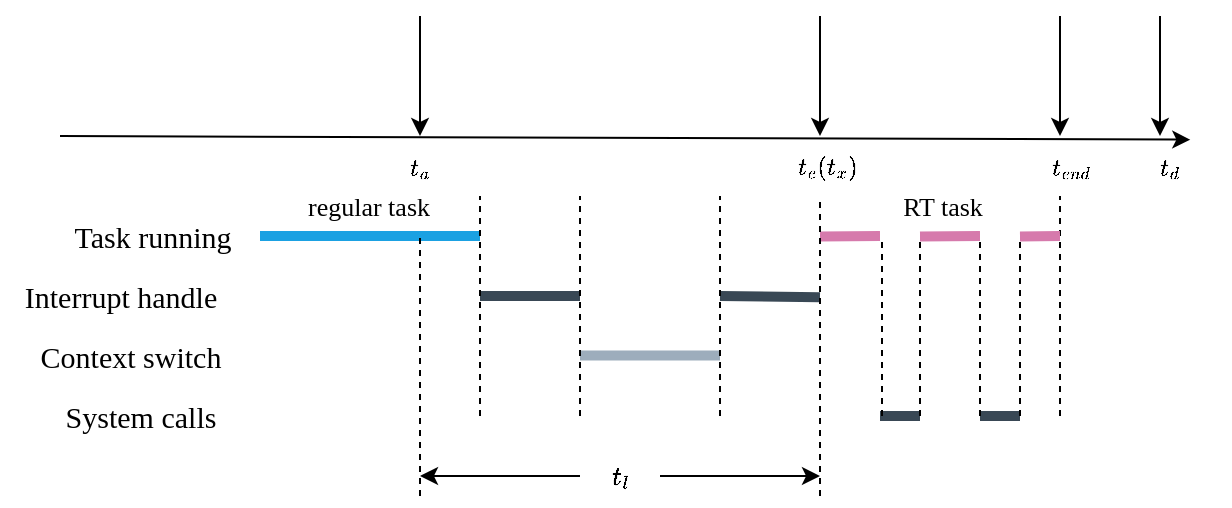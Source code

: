 <mxfile scale="1" border="0" disableSvgWarning="true" version="20.8.16" type="device"><diagram id="sbIwFdubj7dtMg1yJw_S" name="Page-1"><mxGraphModel dx="666" dy="446" grid="1" gridSize="10" guides="1" tooltips="1" connect="1" arrows="1" fold="1" page="1" pageScale="1" pageWidth="827" pageHeight="1169" math="1" shadow="0"><root><mxCell id="0"/><mxCell id="1" parent="0"/><mxCell id="2" value="" style="endArrow=classic;html=1;entryX=0.669;entryY=0.061;entryDx=0;entryDy=0;entryPerimeter=0;" parent="1" target="8" edge="1"><mxGeometry width="50" height="50" relative="1" as="geometry"><mxPoint x="110" y="260" as="sourcePoint"/><mxPoint x="780" y="260" as="targetPoint"/></mxGeometry></mxCell><mxCell id="3" value="" style="endArrow=classic;html=1;" parent="1" edge="1"><mxGeometry width="50" height="50" relative="1" as="geometry"><mxPoint x="290" y="200" as="sourcePoint"/><mxPoint x="290" y="260" as="targetPoint"/></mxGeometry></mxCell><mxCell id="6" value="&lt;font face=&quot;Times New Roman&quot;&gt;$$t_e(t_x)$$&lt;/font&gt;" style="text;html=1;align=center;verticalAlign=middle;resizable=0;points=[];autosize=1;strokeColor=none;fillColor=none;" parent="1" vertex="1"><mxGeometry x="448" y="260" width="90" height="30" as="geometry"/></mxCell><mxCell id="7" value="" style="endArrow=classic;html=1;fontFamily=Times New Roman;" parent="1" edge="1"><mxGeometry width="50" height="50" relative="1" as="geometry"><mxPoint x="660" y="200" as="sourcePoint"/><mxPoint x="660" y="260" as="targetPoint"/></mxGeometry></mxCell><mxCell id="8" value="&lt;font face=&quot;Times New Roman&quot;&gt;$$t_d$$&lt;/font&gt;" style="text;html=1;align=center;verticalAlign=middle;resizable=0;points=[];autosize=1;strokeColor=none;fillColor=none;" parent="1" vertex="1"><mxGeometry x="635" y="260" width="60" height="30" as="geometry"/></mxCell><mxCell id="30" value="" style="endArrow=none;html=1;fontFamily=Times New Roman;strokeWidth=5;strokeColor=#1BA1E2;" parent="1" edge="1"><mxGeometry width="50" height="50" relative="1" as="geometry"><mxPoint x="210" y="310" as="sourcePoint"/><mxPoint x="320" y="310" as="targetPoint"/></mxGeometry></mxCell><mxCell id="31" value="" style="endArrow=none;html=1;fontFamily=Times New Roman;strokeWidth=5;strokeColor=#394855;" parent="1" edge="1"><mxGeometry width="50" height="50" relative="1" as="geometry"><mxPoint x="320" y="340" as="sourcePoint"/><mxPoint x="370" y="340" as="targetPoint"/></mxGeometry></mxCell><mxCell id="32" value="" style="endArrow=none;html=1;fontFamily=Times New Roman;strokeWidth=5;strokeColor=#9DADBC;" parent="1" edge="1"><mxGeometry width="50" height="50" relative="1" as="geometry"><mxPoint x="370" y="369.76" as="sourcePoint"/><mxPoint x="440" y="369.76" as="targetPoint"/></mxGeometry></mxCell><mxCell id="34" value="" style="endArrow=none;html=1;fontFamily=Times New Roman;strokeWidth=5;strokeColor=#394855;" parent="1" edge="1"><mxGeometry width="50" height="50" relative="1" as="geometry"><mxPoint x="440" y="340" as="sourcePoint"/><mxPoint x="490" y="340.61" as="targetPoint"/></mxGeometry></mxCell><mxCell id="36" value="" style="endArrow=classic;html=1;strokeWidth=1;fontFamily=Times New Roman;" parent="1" edge="1"><mxGeometry width="50" height="50" relative="1" as="geometry"><mxPoint x="490" y="200" as="sourcePoint"/><mxPoint x="490" y="260" as="targetPoint"/></mxGeometry></mxCell><mxCell id="37" value="" style="endArrow=none;html=1;fontFamily=Times New Roman;strokeWidth=5;strokeColor=#D67AAC;" parent="1" edge="1"><mxGeometry width="50" height="50" relative="1" as="geometry"><mxPoint x="490" y="310.21" as="sourcePoint"/><mxPoint x="520" y="310" as="targetPoint"/></mxGeometry></mxCell><mxCell id="39" value="" style="endArrow=none;dashed=1;html=1;strokeColor=#000000;strokeWidth=1;fontFamily=Times New Roman;" parent="1" edge="1"><mxGeometry width="50" height="50" relative="1" as="geometry"><mxPoint x="290" y="440" as="sourcePoint"/><mxPoint x="290" y="310" as="targetPoint"/></mxGeometry></mxCell><mxCell id="40" value="" style="endArrow=none;dashed=1;html=1;strokeColor=#000000;strokeWidth=1;fontFamily=Times New Roman;" parent="1" edge="1"><mxGeometry width="50" height="50" relative="1" as="geometry"><mxPoint x="370" y="400" as="sourcePoint"/><mxPoint x="370" y="290" as="targetPoint"/></mxGeometry></mxCell><mxCell id="41" value="" style="endArrow=none;dashed=1;html=1;strokeColor=#000000;strokeWidth=1;fontFamily=Times New Roman;" parent="1" edge="1"><mxGeometry width="50" height="50" relative="1" as="geometry"><mxPoint x="440" y="400" as="sourcePoint"/><mxPoint x="440" y="290" as="targetPoint"/></mxGeometry></mxCell><mxCell id="42" value="" style="endArrow=none;dashed=1;html=1;strokeColor=#000000;strokeWidth=1;fontFamily=Times New Roman;" parent="1" edge="1"><mxGeometry width="50" height="50" relative="1" as="geometry"><mxPoint x="490" y="440" as="sourcePoint"/><mxPoint x="490" y="290" as="targetPoint"/></mxGeometry></mxCell><mxCell id="43" value="" style="endArrow=none;dashed=1;html=1;strokeColor=#000000;strokeWidth=1;fontFamily=Times New Roman;" parent="1" edge="1"><mxGeometry width="50" height="50" relative="1" as="geometry"><mxPoint x="610" y="400" as="sourcePoint"/><mxPoint x="610" y="290" as="targetPoint"/></mxGeometry></mxCell><mxCell id="48" value="$$t_a$$" style="text;html=1;align=center;verticalAlign=middle;resizable=0;points=[];autosize=1;strokeColor=none;fillColor=none;fontFamily=Times New Roman;" parent="1" vertex="1"><mxGeometry x="260" y="260" width="60" height="30" as="geometry"/></mxCell><mxCell id="ed92ockTBPXU7JXmy0QS-48" value="&lt;font style=&quot;font-size: 15px;&quot; face=&quot;Times New Roman&quot;&gt;Task running&lt;/font&gt;" style="text;html=1;align=center;verticalAlign=middle;resizable=0;points=[];autosize=1;strokeColor=none;fillColor=none;" parent="1" vertex="1"><mxGeometry x="106" y="295" width="100" height="30" as="geometry"/></mxCell><mxCell id="ed92ockTBPXU7JXmy0QS-49" value="Interrupt handle" style="text;html=1;align=center;verticalAlign=middle;resizable=0;points=[];autosize=1;strokeColor=none;fillColor=none;fontSize=15;fontFamily=Times New Roman;" parent="1" vertex="1"><mxGeometry x="80" y="325" width="120" height="30" as="geometry"/></mxCell><mxCell id="ed92ockTBPXU7JXmy0QS-50" value="Context switch" style="text;html=1;align=center;verticalAlign=middle;resizable=0;points=[];autosize=1;strokeColor=none;fillColor=none;fontSize=15;fontFamily=Times New Roman;" parent="1" vertex="1"><mxGeometry x="90" y="355" width="110" height="30" as="geometry"/></mxCell><mxCell id="ed92ockTBPXU7JXmy0QS-51" value="&lt;font style=&quot;font-size: 13px;&quot; face=&quot;Times New Roman&quot;&gt;regular task&lt;/font&gt;" style="text;html=1;align=center;verticalAlign=middle;resizable=0;points=[];autosize=1;strokeColor=none;fillColor=none;" parent="1" vertex="1"><mxGeometry x="224" y="280" width="80" height="30" as="geometry"/></mxCell><mxCell id="ed92ockTBPXU7JXmy0QS-52" value="&lt;font style=&quot;font-size: 13px;&quot; face=&quot;Times New Roman&quot;&gt;RT task&lt;/font&gt;" style="text;html=1;align=center;verticalAlign=middle;resizable=0;points=[];autosize=1;strokeColor=none;fillColor=none;" parent="1" vertex="1"><mxGeometry x="521" y="280" width="60" height="30" as="geometry"/></mxCell><mxCell id="ed92ockTBPXU7JXmy0QS-53" value="" style="endArrow=classic;html=1;rounded=0;fontFamily=Times New Roman;fontSize=13;" parent="1" edge="1"><mxGeometry width="50" height="50" relative="1" as="geometry"><mxPoint x="610" y="200" as="sourcePoint"/><mxPoint x="610" y="260" as="targetPoint"/></mxGeometry></mxCell><mxCell id="ed92ockTBPXU7JXmy0QS-55" value="$$t_l$$" style="text;html=1;align=center;verticalAlign=middle;resizable=0;points=[];autosize=1;strokeColor=none;fillColor=none;fontSize=13;fontFamily=Times New Roman;" parent="1" vertex="1"><mxGeometry x="360" y="415" width="60" height="30" as="geometry"/></mxCell><mxCell id="ed92ockTBPXU7JXmy0QS-56" value="" style="endArrow=classic;html=1;rounded=0;fontFamily=Times New Roman;fontSize=13;" parent="1" edge="1"><mxGeometry width="50" height="50" relative="1" as="geometry"><mxPoint x="370" y="430" as="sourcePoint"/><mxPoint x="290" y="430" as="targetPoint"/></mxGeometry></mxCell><mxCell id="ed92ockTBPXU7JXmy0QS-57" value="" style="endArrow=classic;html=1;rounded=0;fontFamily=Times New Roman;fontSize=13;" parent="1" edge="1"><mxGeometry width="50" height="50" relative="1" as="geometry"><mxPoint x="410" y="430" as="sourcePoint"/><mxPoint x="490" y="430" as="targetPoint"/></mxGeometry></mxCell><mxCell id="ed92ockTBPXU7JXmy0QS-58" value="&lt;font face=&quot;Times New Roman&quot;&gt;$$t_{end}$$&lt;/font&gt;" style="text;html=1;align=center;verticalAlign=middle;resizable=0;points=[];autosize=1;strokeColor=none;fillColor=none;" parent="1" vertex="1"><mxGeometry x="570" y="260" width="90" height="30" as="geometry"/></mxCell><mxCell id="Z81Sl2jWVfrZROd2XMFU-48" value="" style="endArrow=none;html=1;rounded=0;strokeColor=#394855;fontFamily=Times New Roman;fontSize=13;fontColor=#000000;strokeWidth=5;" parent="1" edge="1"><mxGeometry width="50" height="50" relative="1" as="geometry"><mxPoint x="520" y="400" as="sourcePoint"/><mxPoint x="540" y="400" as="targetPoint"/></mxGeometry></mxCell><mxCell id="Z81Sl2jWVfrZROd2XMFU-49" value="" style="endArrow=none;dashed=1;html=1;strokeColor=#000000;strokeWidth=1;fontFamily=Times New Roman;" parent="1" edge="1"><mxGeometry width="50" height="50" relative="1" as="geometry"><mxPoint x="521.0" y="400" as="sourcePoint"/><mxPoint x="521" y="310" as="targetPoint"/></mxGeometry></mxCell><mxCell id="Z81Sl2jWVfrZROd2XMFU-50" value="" style="endArrow=none;dashed=1;html=1;strokeColor=#000000;strokeWidth=1;fontFamily=Times New Roman;" parent="1" edge="1"><mxGeometry width="50" height="50" relative="1" as="geometry"><mxPoint x="540.0" y="400" as="sourcePoint"/><mxPoint x="540" y="310" as="targetPoint"/></mxGeometry></mxCell><mxCell id="Z81Sl2jWVfrZROd2XMFU-51" value="" style="endArrow=none;html=1;fontFamily=Times New Roman;strokeWidth=5;strokeColor=#D67AAC;" parent="1" edge="1"><mxGeometry width="50" height="50" relative="1" as="geometry"><mxPoint x="540" y="310.21" as="sourcePoint"/><mxPoint x="570" y="310" as="targetPoint"/></mxGeometry></mxCell><mxCell id="Z81Sl2jWVfrZROd2XMFU-52" value="" style="endArrow=none;html=1;rounded=0;strokeColor=#394855;fontFamily=Times New Roman;fontSize=13;fontColor=#000000;strokeWidth=5;" parent="1" edge="1"><mxGeometry width="50" height="50" relative="1" as="geometry"><mxPoint x="570" y="400" as="sourcePoint"/><mxPoint x="590" y="400" as="targetPoint"/></mxGeometry></mxCell><mxCell id="Z81Sl2jWVfrZROd2XMFU-53" value="" style="endArrow=none;dashed=1;html=1;strokeColor=#000000;strokeWidth=1;fontFamily=Times New Roman;" parent="1" edge="1"><mxGeometry width="50" height="50" relative="1" as="geometry"><mxPoint x="570.0" y="400" as="sourcePoint"/><mxPoint x="570" y="310" as="targetPoint"/></mxGeometry></mxCell><mxCell id="Z81Sl2jWVfrZROd2XMFU-54" value="" style="endArrow=none;html=1;fontFamily=Times New Roman;strokeWidth=5;strokeColor=#D67AAC;" parent="1" edge="1"><mxGeometry width="50" height="50" relative="1" as="geometry"><mxPoint x="590" y="310.21" as="sourcePoint"/><mxPoint x="610" y="310" as="targetPoint"/></mxGeometry></mxCell><mxCell id="Z81Sl2jWVfrZROd2XMFU-55" value="" style="endArrow=none;dashed=1;html=1;strokeColor=#000000;strokeWidth=1;fontFamily=Times New Roman;" parent="1" edge="1"><mxGeometry width="50" height="50" relative="1" as="geometry"><mxPoint x="590.0" y="400" as="sourcePoint"/><mxPoint x="590" y="310" as="targetPoint"/></mxGeometry></mxCell><mxCell id="Z81Sl2jWVfrZROd2XMFU-56" value="System calls" style="text;html=1;align=center;verticalAlign=middle;resizable=0;points=[];autosize=1;strokeColor=none;fillColor=none;fontSize=15;fontFamily=Times New Roman;" parent="1" vertex="1"><mxGeometry x="100" y="385" width="100" height="30" as="geometry"/></mxCell><mxCell id="fG9wBOyYqsKI705VLzwC-48" value="" style="endArrow=none;dashed=1;html=1;strokeColor=#000000;strokeWidth=1;fontFamily=Times New Roman;" edge="1" parent="1"><mxGeometry width="50" height="50" relative="1" as="geometry"><mxPoint x="320" y="400" as="sourcePoint"/><mxPoint x="320" y="290" as="targetPoint"/></mxGeometry></mxCell></root></mxGraphModel></diagram></mxfile>
